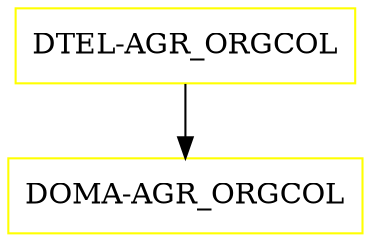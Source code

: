 digraph G {
  "DTEL-AGR_ORGCOL" [shape=box,color=yellow];
  "DOMA-AGR_ORGCOL" [shape=box,color=yellow,URL="./DOMA_AGR_ORGCOL.html"];
  "DTEL-AGR_ORGCOL" -> "DOMA-AGR_ORGCOL";
}
